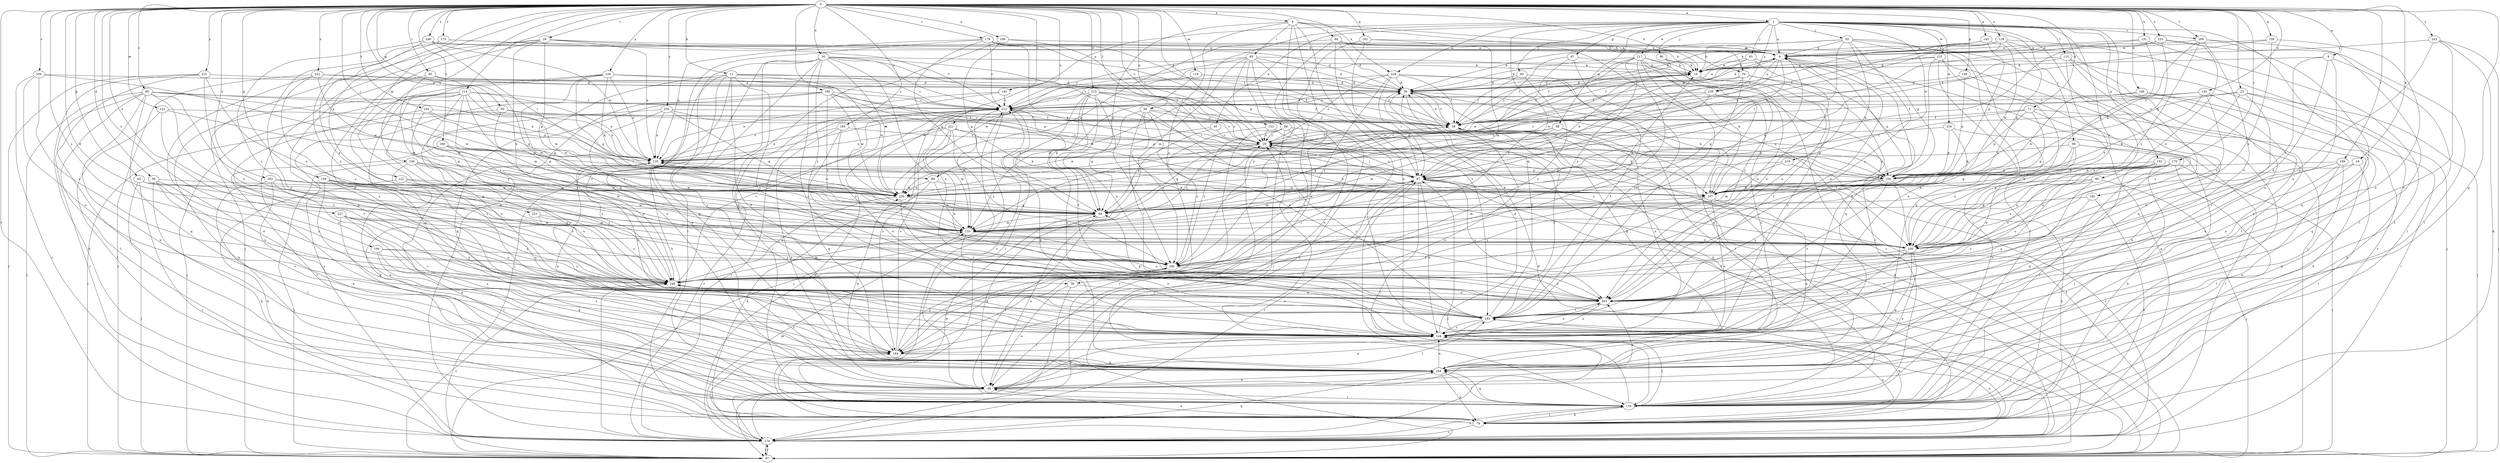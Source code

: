 strict digraph  {
0;
1;
4;
8;
9;
11;
18;
19;
23;
28;
29;
30;
36;
38;
39;
45;
49;
56;
59;
62;
65;
67;
68;
69;
71;
76;
78;
80;
83;
85;
86;
87;
88;
89;
90;
92;
93;
95;
96;
97;
98;
106;
107;
114;
115;
116;
119;
122;
123;
125;
129;
131;
133;
135;
140;
143;
144;
145;
149;
152;
154;
156;
159;
161;
164;
169;
170;
174;
175;
176;
180;
184;
185;
189;
191;
192;
193;
194;
199;
202;
203;
206;
209;
212;
213;
215;
216;
217;
219;
220;
221;
223;
225;
227;
228;
230;
231;
234;
235;
236;
239;
240;
242;
243;
246;
249;
0 -> 1  [label=a];
0 -> 4  [label=a];
0 -> 8  [label=a];
0 -> 11  [label=b];
0 -> 18  [label=b];
0 -> 23  [label=c];
0 -> 28  [label=c];
0 -> 29  [label=c];
0 -> 30  [label=d];
0 -> 36  [label=d];
0 -> 38  [label=d];
0 -> 56  [label=f];
0 -> 62  [label=g];
0 -> 65  [label=g];
0 -> 71  [label=h];
0 -> 76  [label=h];
0 -> 80  [label=i];
0 -> 83  [label=i];
0 -> 88  [label=j];
0 -> 98  [label=k];
0 -> 106  [label=k];
0 -> 114  [label=l];
0 -> 119  [label=m];
0 -> 122  [label=m];
0 -> 123  [label=m];
0 -> 129  [label=n];
0 -> 131  [label=n];
0 -> 133  [label=n];
0 -> 135  [label=n];
0 -> 140  [label=o];
0 -> 143  [label=o];
0 -> 145  [label=p];
0 -> 149  [label=p];
0 -> 156  [label=q];
0 -> 159  [label=q];
0 -> 161  [label=q];
0 -> 164  [label=q];
0 -> 169  [label=r];
0 -> 170  [label=r];
0 -> 174  [label=r];
0 -> 175  [label=s];
0 -> 176  [label=s];
0 -> 180  [label=s];
0 -> 185  [label=t];
0 -> 189  [label=t];
0 -> 191  [label=t];
0 -> 194  [label=u];
0 -> 199  [label=u];
0 -> 202  [label=u];
0 -> 206  [label=v];
0 -> 209  [label=v];
0 -> 213  [label=w];
0 -> 221  [label=x];
0 -> 223  [label=x];
0 -> 225  [label=x];
0 -> 227  [label=x];
0 -> 228  [label=x];
0 -> 231  [label=y];
0 -> 234  [label=y];
0 -> 235  [label=y];
0 -> 236  [label=y];
0 -> 242  [label=z];
0 -> 243  [label=z];
0 -> 246  [label=z];
0 -> 249  [label=z];
1 -> 9  [label=a];
1 -> 45  [label=e];
1 -> 67  [label=g];
1 -> 68  [label=g];
1 -> 88  [label=j];
1 -> 89  [label=j];
1 -> 90  [label=j];
1 -> 92  [label=j];
1 -> 93  [label=j];
1 -> 95  [label=j];
1 -> 96  [label=j];
1 -> 115  [label=l];
1 -> 116  [label=l];
1 -> 143  [label=o];
1 -> 152  [label=p];
1 -> 192  [label=t];
1 -> 209  [label=v];
1 -> 215  [label=w];
1 -> 216  [label=w];
1 -> 217  [label=w];
1 -> 219  [label=w];
1 -> 228  [label=x];
1 -> 230  [label=x];
1 -> 239  [label=y];
1 -> 249  [label=z];
4 -> 19  [label=b];
4 -> 69  [label=g];
4 -> 76  [label=h];
4 -> 85  [label=i];
4 -> 86  [label=i];
4 -> 87  [label=i];
4 -> 97  [label=j];
4 -> 144  [label=o];
4 -> 249  [label=z];
8 -> 19  [label=b];
8 -> 38  [label=d];
8 -> 116  [label=l];
8 -> 203  [label=u];
8 -> 230  [label=x];
9 -> 19  [label=b];
9 -> 59  [label=f];
9 -> 87  [label=i];
9 -> 144  [label=o];
9 -> 203  [label=u];
9 -> 220  [label=w];
9 -> 239  [label=y];
11 -> 39  [label=d];
11 -> 59  [label=f];
11 -> 78  [label=h];
11 -> 97  [label=j];
11 -> 144  [label=o];
11 -> 174  [label=r];
11 -> 203  [label=u];
11 -> 212  [label=v];
11 -> 220  [label=w];
11 -> 249  [label=z];
18 -> 87  [label=i];
18 -> 116  [label=l];
18 -> 203  [label=u];
19 -> 39  [label=d];
19 -> 59  [label=f];
19 -> 144  [label=o];
19 -> 193  [label=t];
19 -> 220  [label=w];
23 -> 78  [label=h];
23 -> 87  [label=i];
23 -> 97  [label=j];
23 -> 193  [label=t];
23 -> 212  [label=v];
23 -> 230  [label=x];
28 -> 9  [label=a];
28 -> 39  [label=d];
28 -> 69  [label=g];
28 -> 97  [label=j];
28 -> 116  [label=l];
28 -> 135  [label=n];
28 -> 184  [label=s];
28 -> 230  [label=x];
29 -> 59  [label=f];
29 -> 69  [label=g];
29 -> 87  [label=i];
29 -> 107  [label=k];
29 -> 116  [label=l];
29 -> 125  [label=m];
29 -> 135  [label=n];
29 -> 212  [label=v];
30 -> 19  [label=b];
30 -> 29  [label=c];
30 -> 49  [label=e];
30 -> 87  [label=i];
30 -> 116  [label=l];
30 -> 144  [label=o];
30 -> 164  [label=q];
30 -> 184  [label=s];
30 -> 203  [label=u];
30 -> 212  [label=v];
30 -> 220  [label=w];
30 -> 240  [label=y];
36 -> 78  [label=h];
36 -> 184  [label=s];
36 -> 203  [label=u];
36 -> 220  [label=w];
36 -> 249  [label=z];
38 -> 49  [label=e];
38 -> 174  [label=r];
38 -> 203  [label=u];
39 -> 9  [label=a];
39 -> 19  [label=b];
39 -> 59  [label=f];
39 -> 78  [label=h];
39 -> 107  [label=k];
39 -> 116  [label=l];
39 -> 135  [label=n];
39 -> 164  [label=q];
39 -> 212  [label=v];
45 -> 29  [label=c];
45 -> 69  [label=g];
45 -> 220  [label=w];
49 -> 69  [label=g];
49 -> 116  [label=l];
49 -> 144  [label=o];
49 -> 174  [label=r];
49 -> 193  [label=t];
49 -> 203  [label=u];
49 -> 212  [label=v];
56 -> 29  [label=c];
56 -> 59  [label=f];
56 -> 69  [label=g];
56 -> 193  [label=t];
56 -> 203  [label=u];
56 -> 230  [label=x];
56 -> 240  [label=y];
59 -> 29  [label=c];
59 -> 39  [label=d];
59 -> 174  [label=r];
59 -> 184  [label=s];
62 -> 69  [label=g];
62 -> 97  [label=j];
62 -> 125  [label=m];
62 -> 174  [label=r];
62 -> 220  [label=w];
65 -> 59  [label=f];
65 -> 69  [label=g];
65 -> 97  [label=j];
65 -> 135  [label=n];
67 -> 19  [label=b];
67 -> 29  [label=c];
67 -> 69  [label=g];
67 -> 193  [label=t];
68 -> 29  [label=c];
68 -> 49  [label=e];
68 -> 69  [label=g];
68 -> 125  [label=m];
68 -> 144  [label=o];
69 -> 9  [label=a];
69 -> 49  [label=e];
69 -> 78  [label=h];
69 -> 87  [label=i];
69 -> 116  [label=l];
69 -> 125  [label=m];
71 -> 29  [label=c];
71 -> 59  [label=f];
71 -> 69  [label=g];
71 -> 78  [label=h];
71 -> 116  [label=l];
71 -> 154  [label=p];
76 -> 39  [label=d];
76 -> 59  [label=f];
76 -> 69  [label=g];
76 -> 116  [label=l];
76 -> 154  [label=p];
76 -> 220  [label=w];
78 -> 49  [label=e];
78 -> 116  [label=l];
78 -> 135  [label=n];
78 -> 144  [label=o];
78 -> 174  [label=r];
78 -> 212  [label=v];
80 -> 49  [label=e];
80 -> 97  [label=j];
80 -> 116  [label=l];
80 -> 135  [label=n];
80 -> 164  [label=q];
80 -> 174  [label=r];
80 -> 193  [label=t];
80 -> 212  [label=v];
80 -> 220  [label=w];
80 -> 240  [label=y];
83 -> 39  [label=d];
83 -> 69  [label=g];
83 -> 125  [label=m];
83 -> 144  [label=o];
85 -> 19  [label=b];
85 -> 39  [label=d];
85 -> 49  [label=e];
85 -> 97  [label=j];
85 -> 125  [label=m];
85 -> 184  [label=s];
85 -> 212  [label=v];
85 -> 220  [label=w];
85 -> 240  [label=y];
86 -> 9  [label=a];
86 -> 39  [label=d];
86 -> 154  [label=p];
86 -> 193  [label=t];
86 -> 220  [label=w];
86 -> 230  [label=x];
86 -> 240  [label=y];
87 -> 19  [label=b];
87 -> 29  [label=c];
87 -> 97  [label=j];
87 -> 107  [label=k];
87 -> 116  [label=l];
87 -> 125  [label=m];
87 -> 144  [label=o];
87 -> 174  [label=r];
87 -> 203  [label=u];
87 -> 220  [label=w];
88 -> 78  [label=h];
88 -> 107  [label=k];
88 -> 125  [label=m];
88 -> 220  [label=w];
89 -> 97  [label=j];
89 -> 107  [label=k];
89 -> 144  [label=o];
89 -> 193  [label=t];
89 -> 230  [label=x];
90 -> 69  [label=g];
90 -> 78  [label=h];
90 -> 116  [label=l];
90 -> 135  [label=n];
90 -> 203  [label=u];
90 -> 230  [label=x];
92 -> 39  [label=d];
92 -> 59  [label=f];
92 -> 193  [label=t];
92 -> 249  [label=z];
93 -> 19  [label=b];
93 -> 87  [label=i];
93 -> 164  [label=q];
93 -> 203  [label=u];
93 -> 212  [label=v];
95 -> 9  [label=a];
95 -> 19  [label=b];
95 -> 39  [label=d];
95 -> 87  [label=i];
95 -> 97  [label=j];
95 -> 107  [label=k];
95 -> 116  [label=l];
95 -> 164  [label=q];
95 -> 249  [label=z];
96 -> 19  [label=b];
96 -> 59  [label=f];
96 -> 249  [label=z];
97 -> 39  [label=d];
97 -> 59  [label=f];
97 -> 87  [label=i];
97 -> 174  [label=r];
97 -> 249  [label=z];
98 -> 29  [label=c];
98 -> 97  [label=j];
98 -> 107  [label=k];
98 -> 154  [label=p];
98 -> 174  [label=r];
98 -> 240  [label=y];
106 -> 107  [label=k];
106 -> 144  [label=o];
106 -> 174  [label=r];
106 -> 212  [label=v];
107 -> 125  [label=m];
107 -> 144  [label=o];
107 -> 164  [label=q];
107 -> 249  [label=z];
114 -> 69  [label=g];
114 -> 78  [label=h];
114 -> 97  [label=j];
114 -> 125  [label=m];
114 -> 135  [label=n];
114 -> 144  [label=o];
114 -> 212  [label=v];
114 -> 220  [label=w];
114 -> 230  [label=x];
114 -> 240  [label=y];
115 -> 19  [label=b];
115 -> 87  [label=i];
115 -> 116  [label=l];
115 -> 164  [label=q];
115 -> 174  [label=r];
115 -> 230  [label=x];
116 -> 29  [label=c];
116 -> 59  [label=f];
116 -> 78  [label=h];
116 -> 164  [label=q];
116 -> 174  [label=r];
119 -> 39  [label=d];
119 -> 59  [label=f];
119 -> 125  [label=m];
119 -> 220  [label=w];
122 -> 78  [label=h];
122 -> 144  [label=o];
122 -> 220  [label=w];
122 -> 230  [label=x];
123 -> 59  [label=f];
123 -> 69  [label=g];
123 -> 116  [label=l];
123 -> 193  [label=t];
125 -> 19  [label=b];
125 -> 29  [label=c];
125 -> 135  [label=n];
125 -> 144  [label=o];
125 -> 203  [label=u];
125 -> 230  [label=x];
129 -> 9  [label=a];
129 -> 19  [label=b];
129 -> 39  [label=d];
129 -> 59  [label=f];
129 -> 97  [label=j];
129 -> 107  [label=k];
129 -> 135  [label=n];
129 -> 144  [label=o];
131 -> 9  [label=a];
131 -> 107  [label=k];
131 -> 116  [label=l];
131 -> 135  [label=n];
133 -> 29  [label=c];
133 -> 154  [label=p];
133 -> 240  [label=y];
135 -> 87  [label=i];
135 -> 164  [label=q];
135 -> 212  [label=v];
140 -> 59  [label=f];
140 -> 107  [label=k];
140 -> 164  [label=q];
140 -> 212  [label=v];
140 -> 230  [label=x];
143 -> 116  [label=l];
143 -> 135  [label=n];
143 -> 212  [label=v];
144 -> 39  [label=d];
144 -> 116  [label=l];
144 -> 184  [label=s];
144 -> 203  [label=u];
145 -> 9  [label=a];
145 -> 59  [label=f];
145 -> 154  [label=p];
145 -> 220  [label=w];
149 -> 39  [label=d];
149 -> 154  [label=p];
149 -> 249  [label=z];
152 -> 116  [label=l];
152 -> 154  [label=p];
152 -> 164  [label=q];
152 -> 203  [label=u];
152 -> 230  [label=x];
152 -> 249  [label=z];
154 -> 78  [label=h];
154 -> 107  [label=k];
154 -> 193  [label=t];
154 -> 203  [label=u];
154 -> 220  [label=w];
156 -> 125  [label=m];
156 -> 144  [label=o];
156 -> 164  [label=q];
156 -> 220  [label=w];
156 -> 249  [label=z];
159 -> 9  [label=a];
159 -> 59  [label=f];
159 -> 144  [label=o];
159 -> 230  [label=x];
161 -> 9  [label=a];
161 -> 87  [label=i];
161 -> 125  [label=m];
161 -> 184  [label=s];
164 -> 49  [label=e];
164 -> 78  [label=h];
164 -> 116  [label=l];
164 -> 144  [label=o];
164 -> 220  [label=w];
164 -> 249  [label=z];
169 -> 87  [label=i];
169 -> 116  [label=l];
169 -> 125  [label=m];
169 -> 135  [label=n];
169 -> 249  [label=z];
170 -> 69  [label=g];
170 -> 97  [label=j];
170 -> 107  [label=k];
170 -> 116  [label=l];
170 -> 154  [label=p];
170 -> 193  [label=t];
170 -> 230  [label=x];
174 -> 9  [label=a];
174 -> 39  [label=d];
174 -> 87  [label=i];
174 -> 97  [label=j];
174 -> 125  [label=m];
174 -> 144  [label=o];
174 -> 164  [label=q];
174 -> 184  [label=s];
174 -> 193  [label=t];
174 -> 212  [label=v];
175 -> 9  [label=a];
175 -> 144  [label=o];
175 -> 212  [label=v];
175 -> 249  [label=z];
176 -> 9  [label=a];
176 -> 49  [label=e];
176 -> 59  [label=f];
176 -> 69  [label=g];
176 -> 107  [label=k];
176 -> 135  [label=n];
176 -> 154  [label=p];
176 -> 212  [label=v];
180 -> 29  [label=c];
180 -> 107  [label=k];
180 -> 164  [label=q];
180 -> 174  [label=r];
180 -> 212  [label=v];
180 -> 220  [label=w];
180 -> 230  [label=x];
180 -> 249  [label=z];
184 -> 87  [label=i];
184 -> 164  [label=q];
184 -> 212  [label=v];
184 -> 240  [label=y];
185 -> 29  [label=c];
185 -> 49  [label=e];
185 -> 135  [label=n];
185 -> 144  [label=o];
185 -> 164  [label=q];
189 -> 49  [label=e];
189 -> 154  [label=p];
189 -> 164  [label=q];
189 -> 203  [label=u];
189 -> 230  [label=x];
191 -> 59  [label=f];
191 -> 135  [label=n];
191 -> 144  [label=o];
191 -> 220  [label=w];
191 -> 240  [label=y];
192 -> 69  [label=g];
192 -> 78  [label=h];
192 -> 203  [label=u];
193 -> 29  [label=c];
193 -> 39  [label=d];
193 -> 49  [label=e];
193 -> 59  [label=f];
193 -> 69  [label=g];
193 -> 78  [label=h];
193 -> 135  [label=n];
193 -> 144  [label=o];
193 -> 249  [label=z];
194 -> 164  [label=q];
194 -> 184  [label=s];
194 -> 240  [label=y];
194 -> 249  [label=z];
199 -> 9  [label=a];
199 -> 69  [label=g];
199 -> 87  [label=i];
199 -> 164  [label=q];
202 -> 49  [label=e];
202 -> 107  [label=k];
202 -> 116  [label=l];
202 -> 184  [label=s];
202 -> 220  [label=w];
202 -> 240  [label=y];
203 -> 9  [label=a];
203 -> 144  [label=o];
203 -> 193  [label=t];
206 -> 39  [label=d];
206 -> 144  [label=o];
206 -> 174  [label=r];
206 -> 220  [label=w];
206 -> 249  [label=z];
209 -> 9  [label=a];
209 -> 107  [label=k];
209 -> 116  [label=l];
209 -> 164  [label=q];
209 -> 203  [label=u];
209 -> 230  [label=x];
212 -> 59  [label=f];
212 -> 97  [label=j];
212 -> 125  [label=m];
212 -> 144  [label=o];
212 -> 164  [label=q];
212 -> 174  [label=r];
212 -> 184  [label=s];
213 -> 29  [label=c];
213 -> 59  [label=f];
213 -> 69  [label=g];
213 -> 87  [label=i];
213 -> 116  [label=l];
213 -> 193  [label=t];
213 -> 203  [label=u];
213 -> 212  [label=v];
213 -> 240  [label=y];
215 -> 19  [label=b];
215 -> 39  [label=d];
215 -> 78  [label=h];
215 -> 116  [label=l];
215 -> 144  [label=o];
215 -> 193  [label=t];
216 -> 29  [label=c];
216 -> 107  [label=k];
216 -> 154  [label=p];
216 -> 174  [label=r];
217 -> 19  [label=b];
217 -> 39  [label=d];
217 -> 59  [label=f];
217 -> 107  [label=k];
217 -> 174  [label=r];
217 -> 193  [label=t];
217 -> 203  [label=u];
217 -> 220  [label=w];
217 -> 240  [label=y];
217 -> 249  [label=z];
219 -> 87  [label=i];
219 -> 125  [label=m];
219 -> 174  [label=r];
220 -> 69  [label=g];
220 -> 87  [label=i];
220 -> 135  [label=n];
220 -> 193  [label=t];
220 -> 249  [label=z];
221 -> 29  [label=c];
221 -> 107  [label=k];
221 -> 125  [label=m];
221 -> 135  [label=n];
221 -> 174  [label=r];
221 -> 203  [label=u];
221 -> 240  [label=y];
223 -> 116  [label=l];
223 -> 125  [label=m];
223 -> 249  [label=z];
225 -> 9  [label=a];
225 -> 87  [label=i];
225 -> 116  [label=l];
225 -> 154  [label=p];
225 -> 230  [label=x];
227 -> 116  [label=l];
227 -> 125  [label=m];
227 -> 184  [label=s];
227 -> 193  [label=t];
227 -> 203  [label=u];
227 -> 249  [label=z];
228 -> 29  [label=c];
228 -> 39  [label=d];
228 -> 59  [label=f];
228 -> 87  [label=i];
228 -> 164  [label=q];
228 -> 212  [label=v];
228 -> 230  [label=x];
228 -> 240  [label=y];
230 -> 29  [label=c];
230 -> 49  [label=e];
230 -> 87  [label=i];
230 -> 144  [label=o];
230 -> 164  [label=q];
230 -> 240  [label=y];
231 -> 39  [label=d];
231 -> 78  [label=h];
231 -> 97  [label=j];
231 -> 116  [label=l];
231 -> 230  [label=x];
231 -> 249  [label=z];
234 -> 39  [label=d];
234 -> 69  [label=g];
234 -> 107  [label=k];
234 -> 125  [label=m];
234 -> 135  [label=n];
234 -> 154  [label=p];
234 -> 164  [label=q];
234 -> 184  [label=s];
235 -> 59  [label=f];
235 -> 69  [label=g];
235 -> 135  [label=n];
235 -> 144  [label=o];
235 -> 154  [label=p];
235 -> 230  [label=x];
236 -> 49  [label=e];
236 -> 97  [label=j];
236 -> 125  [label=m];
236 -> 154  [label=p];
236 -> 203  [label=u];
236 -> 249  [label=z];
239 -> 29  [label=c];
239 -> 125  [label=m];
239 -> 184  [label=s];
239 -> 212  [label=v];
239 -> 240  [label=y];
240 -> 87  [label=i];
240 -> 184  [label=s];
240 -> 203  [label=u];
240 -> 249  [label=z];
242 -> 39  [label=d];
242 -> 49  [label=e];
242 -> 97  [label=j];
242 -> 125  [label=m];
242 -> 212  [label=v];
242 -> 249  [label=z];
243 -> 9  [label=a];
243 -> 78  [label=h];
243 -> 97  [label=j];
243 -> 144  [label=o];
243 -> 203  [label=u];
246 -> 9  [label=a];
246 -> 19  [label=b];
246 -> 87  [label=i];
246 -> 135  [label=n];
246 -> 240  [label=y];
246 -> 249  [label=z];
249 -> 125  [label=m];
249 -> 174  [label=r];
249 -> 203  [label=u];
249 -> 212  [label=v];
}
